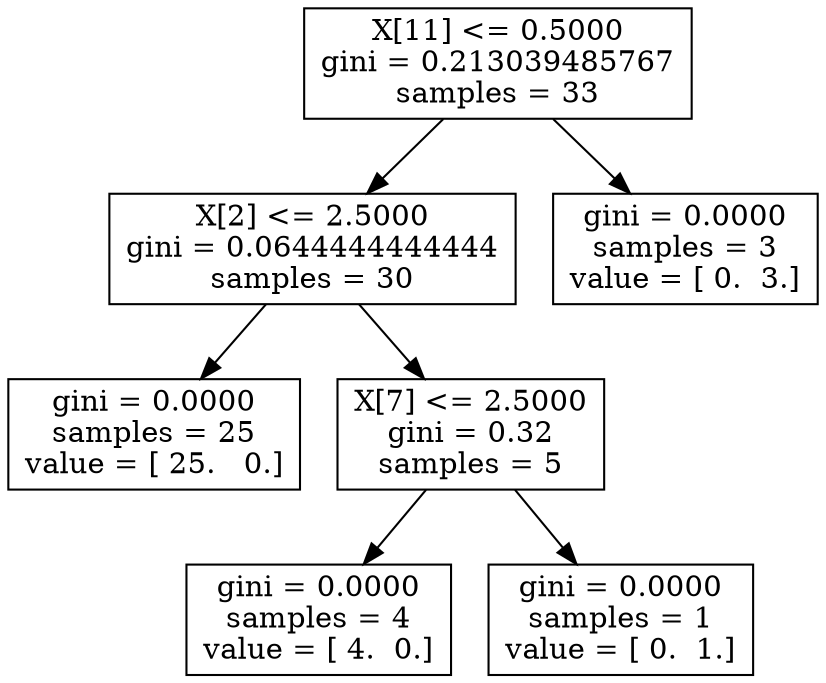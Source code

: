 digraph Tree {
0 [label="X[11] <= 0.5000\ngini = 0.213039485767\nsamples = 33", shape="box"] ;
1 [label="X[2] <= 2.5000\ngini = 0.0644444444444\nsamples = 30", shape="box"] ;
0 -> 1 ;
2 [label="gini = 0.0000\nsamples = 25\nvalue = [ 25.   0.]", shape="box"] ;
1 -> 2 ;
3 [label="X[7] <= 2.5000\ngini = 0.32\nsamples = 5", shape="box"] ;
1 -> 3 ;
4 [label="gini = 0.0000\nsamples = 4\nvalue = [ 4.  0.]", shape="box"] ;
3 -> 4 ;
5 [label="gini = 0.0000\nsamples = 1\nvalue = [ 0.  1.]", shape="box"] ;
3 -> 5 ;
6 [label="gini = 0.0000\nsamples = 3\nvalue = [ 0.  3.]", shape="box"] ;
0 -> 6 ;
}